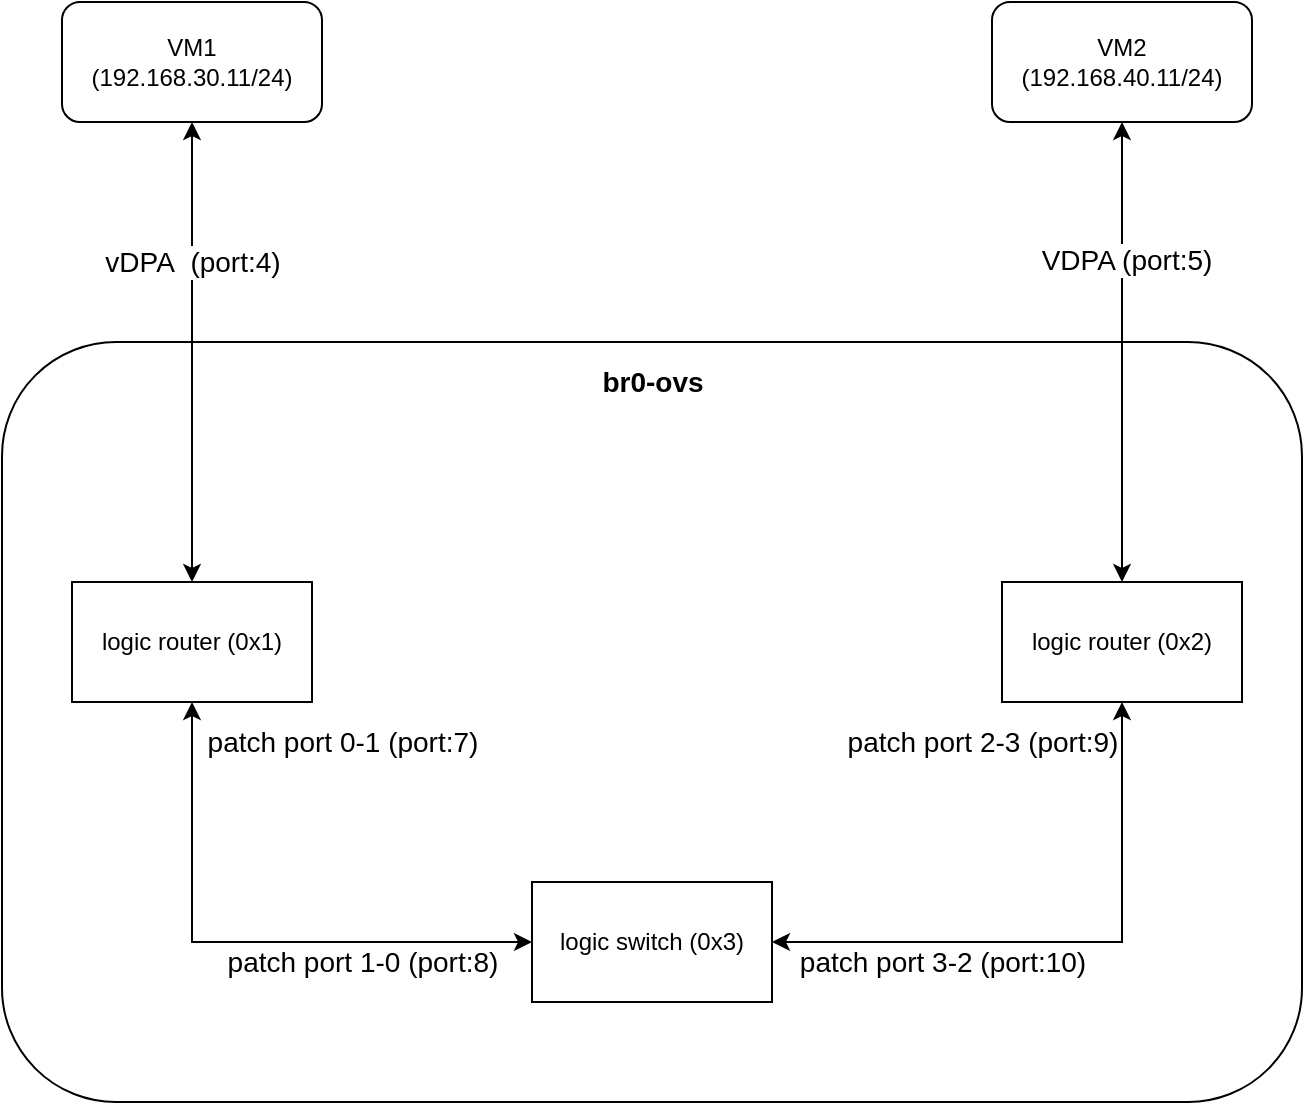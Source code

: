 <mxfile version="13.6.5">
    <diagram id="SWNJZ94tW-Y45oSxNzih" name="第 1 页">
        <mxGraphModel dx="1204" dy="800" grid="1" gridSize="10" guides="1" tooltips="1" connect="1" arrows="1" fold="1" page="1" pageScale="1" pageWidth="827" pageHeight="1169" math="0" shadow="0">
            <root>
                <mxCell id="0"/>
                <mxCell id="1" parent="0"/>
                <mxCell id="2" value="VM1 (192.168.30.11/24)" style="rounded=1;whiteSpace=wrap;html=1;" vertex="1" parent="1">
                    <mxGeometry x="140" y="70" width="130" height="60" as="geometry"/>
                </mxCell>
                <mxCell id="3" value="VM2 (192.168.40.11/24)" style="rounded=1;whiteSpace=wrap;html=1;" vertex="1" parent="1">
                    <mxGeometry x="605" y="70" width="130" height="60" as="geometry"/>
                </mxCell>
                <mxCell id="4" value="" style="rounded=1;whiteSpace=wrap;html=1;" vertex="1" parent="1">
                    <mxGeometry x="110" y="240" width="650" height="380" as="geometry"/>
                </mxCell>
                <mxCell id="5" value="&lt;b&gt;&lt;font style=&quot;font-size: 14px&quot;&gt;br0-ovs&lt;/font&gt;&lt;/b&gt;" style="text;html=1;align=center;verticalAlign=middle;resizable=0;points=[];autosize=1;" vertex="1" parent="1">
                    <mxGeometry x="400" y="250" width="70" height="20" as="geometry"/>
                </mxCell>
                <mxCell id="6" value="logic switch (0x3)" style="rounded=0;whiteSpace=wrap;html=1;" vertex="1" parent="1">
                    <mxGeometry x="375" y="510" width="120" height="60" as="geometry"/>
                </mxCell>
                <mxCell id="9" style="edgeStyle=orthogonalEdgeStyle;rounded=0;orthogonalLoop=1;jettySize=auto;html=1;exitX=0.5;exitY=1;exitDx=0;exitDy=0;entryX=0;entryY=0.5;entryDx=0;entryDy=0;startArrow=classic;startFill=1;" edge="1" parent="1" source="7" target="6">
                    <mxGeometry relative="1" as="geometry"/>
                </mxCell>
                <mxCell id="15" value="&lt;font style=&quot;font-size: 14px&quot;&gt;patch port 0-1 (port:7)&lt;/font&gt;" style="edgeLabel;html=1;align=center;verticalAlign=middle;resizable=0;points=[];" vertex="1" connectable="0" parent="9">
                    <mxGeometry x="-0.172" y="29" relative="1" as="geometry">
                        <mxPoint x="75" y="-71" as="offset"/>
                    </mxGeometry>
                </mxCell>
                <mxCell id="16" value="&lt;font style=&quot;font-size: 14px&quot;&gt;patch port 1-0 (port:8)&lt;/font&gt;" style="edgeLabel;html=1;align=center;verticalAlign=middle;resizable=0;points=[];" vertex="1" connectable="0" parent="9">
                    <mxGeometry x="-0.172" y="24" relative="1" as="geometry">
                        <mxPoint x="85" y="34" as="offset"/>
                    </mxGeometry>
                </mxCell>
                <mxCell id="11" style="edgeStyle=orthogonalEdgeStyle;rounded=0;orthogonalLoop=1;jettySize=auto;html=1;exitX=0.5;exitY=0;exitDx=0;exitDy=0;entryX=0.5;entryY=1;entryDx=0;entryDy=0;endArrow=classic;endFill=1;startArrow=classic;startFill=1;" edge="1" parent="1" source="7" target="2">
                    <mxGeometry relative="1" as="geometry"/>
                </mxCell>
                <mxCell id="13" value="&lt;font style=&quot;font-size: 14px&quot;&gt;vDPA&amp;nbsp; (port:4)&lt;/font&gt;" style="edgeLabel;html=1;align=center;verticalAlign=middle;resizable=0;points=[];" vertex="1" connectable="0" parent="11">
                    <mxGeometry x="0.243" y="1" relative="1" as="geometry">
                        <mxPoint x="1" y="-17" as="offset"/>
                    </mxGeometry>
                </mxCell>
                <mxCell id="7" value="logic router (0x1)" style="rounded=0;whiteSpace=wrap;html=1;" vertex="1" parent="1">
                    <mxGeometry x="145" y="360" width="120" height="60" as="geometry"/>
                </mxCell>
                <mxCell id="10" style="edgeStyle=orthogonalEdgeStyle;rounded=0;orthogonalLoop=1;jettySize=auto;html=1;exitX=0.5;exitY=1;exitDx=0;exitDy=0;entryX=1;entryY=0.5;entryDx=0;entryDy=0;startArrow=classic;startFill=1;" edge="1" parent="1" source="8" target="6">
                    <mxGeometry relative="1" as="geometry"/>
                </mxCell>
                <mxCell id="17" value="&lt;font style=&quot;font-size: 14px&quot;&gt;patch port 3-2 (port:10)&lt;/font&gt;" style="edgeLabel;html=1;align=center;verticalAlign=middle;resizable=0;points=[];" vertex="1" connectable="0" parent="10">
                    <mxGeometry x="0.539" y="-1" relative="1" as="geometry">
                        <mxPoint x="17" y="11" as="offset"/>
                    </mxGeometry>
                </mxCell>
                <mxCell id="18" value="&lt;font style=&quot;font-size: 14px&quot;&gt;patch port 2-3 (port:9)&lt;/font&gt;" style="edgeLabel;html=1;align=center;verticalAlign=middle;resizable=0;points=[];" vertex="1" connectable="0" parent="10">
                    <mxGeometry x="-0.363" y="2" relative="1" as="geometry">
                        <mxPoint x="-72" y="-74" as="offset"/>
                    </mxGeometry>
                </mxCell>
                <mxCell id="12" style="edgeStyle=orthogonalEdgeStyle;rounded=0;orthogonalLoop=1;jettySize=auto;html=1;exitX=0.5;exitY=0;exitDx=0;exitDy=0;entryX=0.5;entryY=1;entryDx=0;entryDy=0;startArrow=classic;startFill=1;" edge="1" parent="1" source="8" target="3">
                    <mxGeometry relative="1" as="geometry"/>
                </mxCell>
                <mxCell id="14" value="&lt;font style=&quot;font-size: 14px&quot;&gt;VDPA (port:5)&lt;/font&gt;" style="edgeLabel;html=1;align=center;verticalAlign=middle;resizable=0;points=[];" vertex="1" connectable="0" parent="12">
                    <mxGeometry x="0.4" y="-2" relative="1" as="geometry">
                        <mxPoint as="offset"/>
                    </mxGeometry>
                </mxCell>
                <mxCell id="8" value="logic router (0x2)" style="rounded=0;whiteSpace=wrap;html=1;" vertex="1" parent="1">
                    <mxGeometry x="610" y="360" width="120" height="60" as="geometry"/>
                </mxCell>
            </root>
        </mxGraphModel>
    </diagram>
</mxfile>
